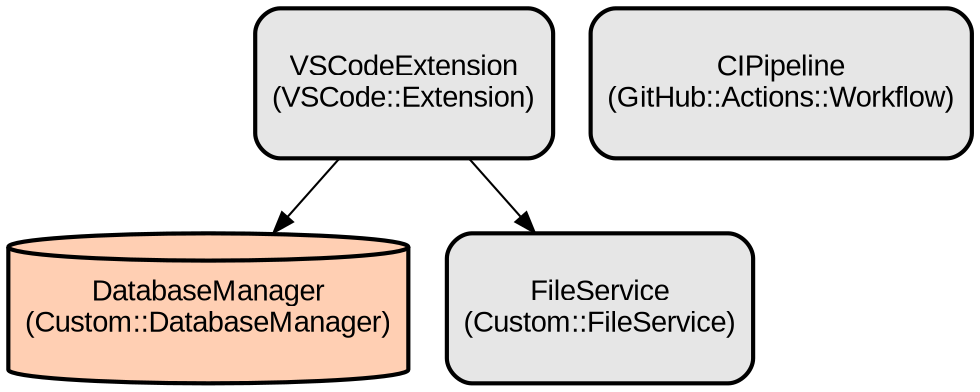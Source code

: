 digraph INFRA {
  node [ color = "black", fillcolor = "#E6E6E6", height =1, style = "filled,bold,rounded", fontname = "Arial" ];
  "DatabaseManager" [ label = "DatabaseManager
(Custom::DatabaseManager)", shape =cylinder, fillcolor = "#FFCFB3" ];
  "FileService" [ label = "FileService
(Custom::FileService)", shape =rectangle ];
  "CIPipeline" [ label = "CIPipeline
(GitHub::Actions::Workflow)", shape =rectangle ];
  "VSCodeExtension" [ label = "VSCodeExtension
(VSCode::Extension)", shape =rectangle ];
  "VSCodeExtension" -> "DatabaseManager";
  "VSCodeExtension" -> "FileService";
}
